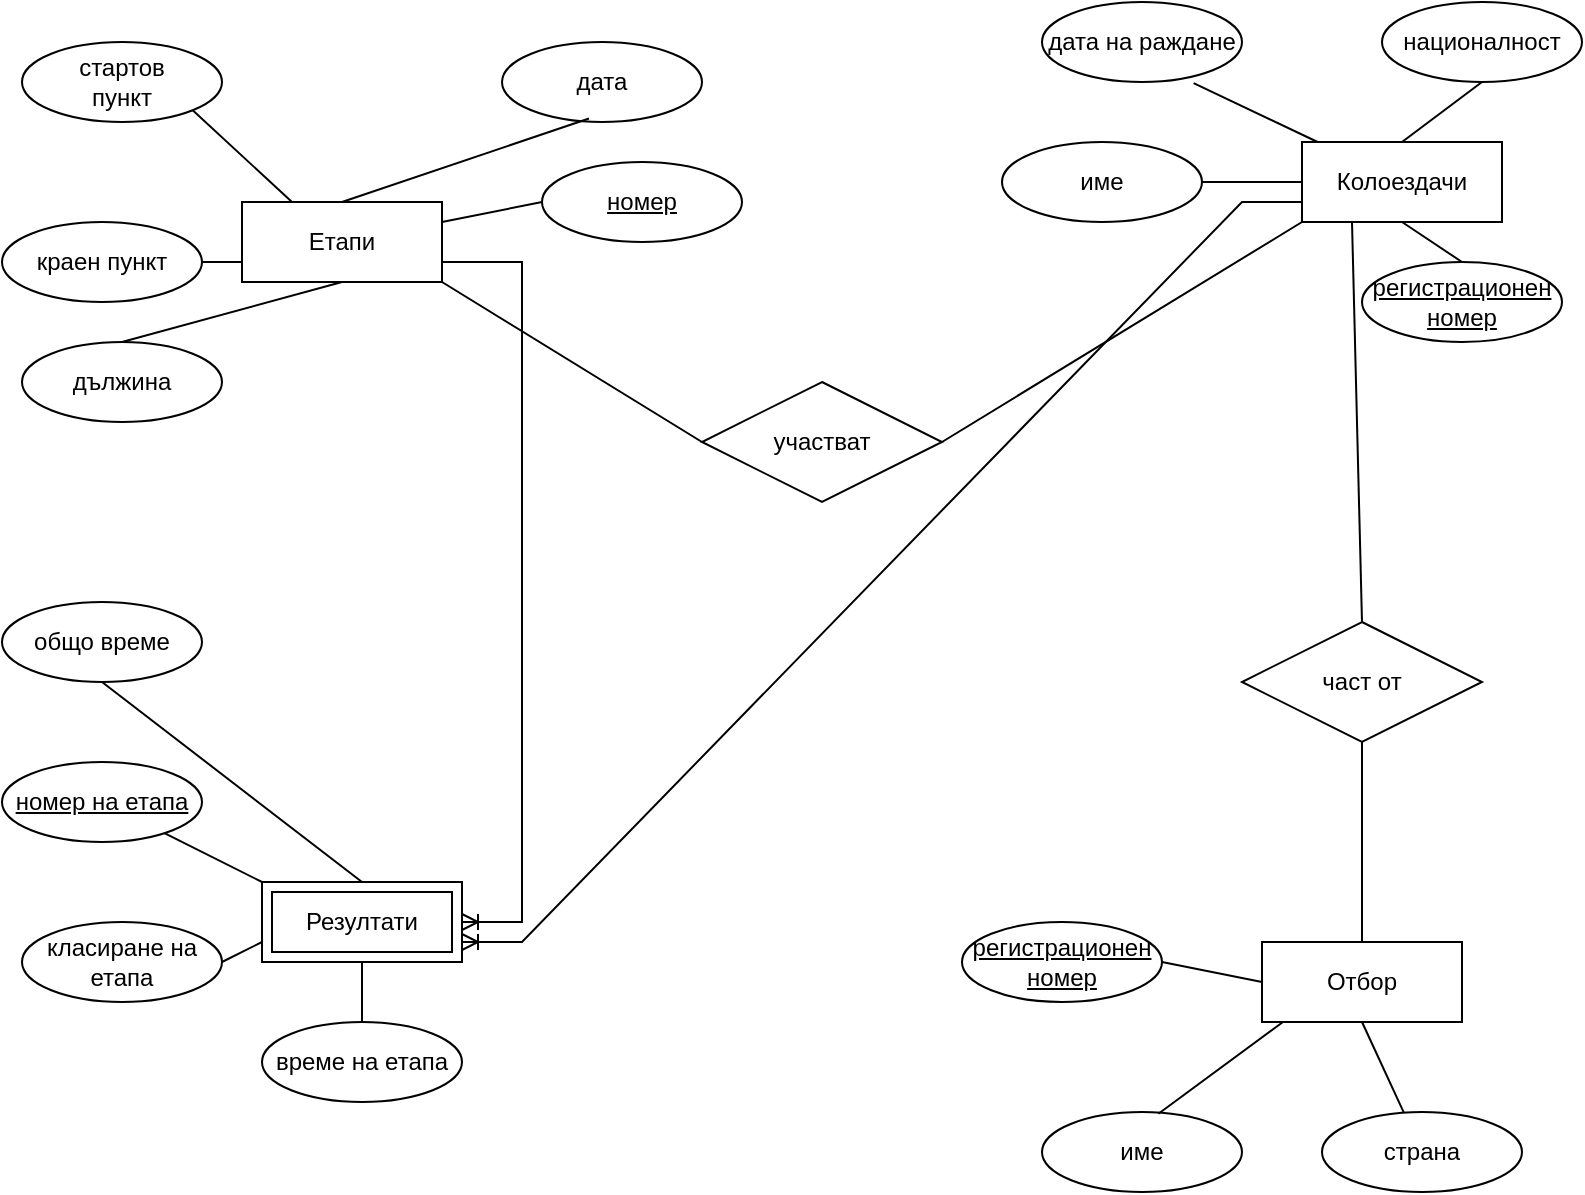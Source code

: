 <mxfile version="24.4.13" type="device">
  <diagram name="Page-1" id="v_siXThTx3_PKxQJEANL">
    <mxGraphModel dx="1546" dy="867" grid="1" gridSize="10" guides="1" tooltips="1" connect="1" arrows="1" fold="1" page="1" pageScale="1" pageWidth="827" pageHeight="1169" math="0" shadow="0">
      <root>
        <mxCell id="0" />
        <mxCell id="1" parent="0" />
        <mxCell id="VzO2mXbsFYCoT9UD0xu1-2" value="Етапи" style="whiteSpace=wrap;html=1;align=center;" parent="1" vertex="1">
          <mxGeometry x="130" y="110" width="100" height="40" as="geometry" />
        </mxCell>
        <mxCell id="VzO2mXbsFYCoT9UD0xu1-3" value="стартов&lt;div&gt;пункт&lt;/div&gt;" style="ellipse;whiteSpace=wrap;html=1;align=center;" parent="1" vertex="1">
          <mxGeometry x="20" y="30" width="100" height="40" as="geometry" />
        </mxCell>
        <mxCell id="VzO2mXbsFYCoT9UD0xu1-4" value="&lt;u&gt;номер&lt;/u&gt;" style="ellipse;whiteSpace=wrap;html=1;align=center;" parent="1" vertex="1">
          <mxGeometry x="280" y="90" width="100" height="40" as="geometry" />
        </mxCell>
        <mxCell id="VzO2mXbsFYCoT9UD0xu1-5" value="дължина" style="ellipse;whiteSpace=wrap;html=1;align=center;" parent="1" vertex="1">
          <mxGeometry x="20" y="180" width="100" height="40" as="geometry" />
        </mxCell>
        <mxCell id="VzO2mXbsFYCoT9UD0xu1-6" value="краен пункт" style="ellipse;whiteSpace=wrap;html=1;align=center;" parent="1" vertex="1">
          <mxGeometry x="10" y="120" width="100" height="40" as="geometry" />
        </mxCell>
        <mxCell id="VzO2mXbsFYCoT9UD0xu1-8" value="дата" style="ellipse;whiteSpace=wrap;html=1;align=center;" parent="1" vertex="1">
          <mxGeometry x="260" y="30" width="100" height="40" as="geometry" />
        </mxCell>
        <mxCell id="VzO2mXbsFYCoT9UD0xu1-11" value="" style="endArrow=none;html=1;rounded=0;entryX=0.435;entryY=0.956;entryDx=0;entryDy=0;entryPerimeter=0;exitX=0.5;exitY=0;exitDx=0;exitDy=0;" parent="1" source="VzO2mXbsFYCoT9UD0xu1-2" target="VzO2mXbsFYCoT9UD0xu1-8" edge="1">
          <mxGeometry relative="1" as="geometry">
            <mxPoint x="290" y="440" as="sourcePoint" />
            <mxPoint x="450" y="440" as="targetPoint" />
          </mxGeometry>
        </mxCell>
        <mxCell id="VzO2mXbsFYCoT9UD0xu1-12" value="" style="endArrow=none;html=1;rounded=0;entryX=0;entryY=0.5;entryDx=0;entryDy=0;exitX=1;exitY=0.25;exitDx=0;exitDy=0;" parent="1" source="VzO2mXbsFYCoT9UD0xu1-2" target="VzO2mXbsFYCoT9UD0xu1-4" edge="1">
          <mxGeometry relative="1" as="geometry">
            <mxPoint x="190" y="120" as="sourcePoint" />
            <mxPoint x="314" y="78" as="targetPoint" />
          </mxGeometry>
        </mxCell>
        <mxCell id="VzO2mXbsFYCoT9UD0xu1-13" value="" style="endArrow=none;html=1;rounded=0;entryX=0.5;entryY=1;entryDx=0;entryDy=0;exitX=0.5;exitY=0;exitDx=0;exitDy=0;" parent="1" source="VzO2mXbsFYCoT9UD0xu1-5" target="VzO2mXbsFYCoT9UD0xu1-2" edge="1">
          <mxGeometry relative="1" as="geometry">
            <mxPoint x="200" y="130" as="sourcePoint" />
            <mxPoint x="324" y="88" as="targetPoint" />
          </mxGeometry>
        </mxCell>
        <mxCell id="VzO2mXbsFYCoT9UD0xu1-16" value="" style="endArrow=none;html=1;rounded=0;exitX=1;exitY=1;exitDx=0;exitDy=0;entryX=0.25;entryY=0;entryDx=0;entryDy=0;" parent="1" source="VzO2mXbsFYCoT9UD0xu1-3" target="VzO2mXbsFYCoT9UD0xu1-2" edge="1">
          <mxGeometry relative="1" as="geometry">
            <mxPoint x="290" y="440" as="sourcePoint" />
            <mxPoint x="150" y="110" as="targetPoint" />
          </mxGeometry>
        </mxCell>
        <mxCell id="VzO2mXbsFYCoT9UD0xu1-18" value="" style="endArrow=none;html=1;rounded=0;exitX=1;exitY=0.5;exitDx=0;exitDy=0;entryX=0;entryY=0.75;entryDx=0;entryDy=0;" parent="1" source="VzO2mXbsFYCoT9UD0xu1-6" target="VzO2mXbsFYCoT9UD0xu1-2" edge="1">
          <mxGeometry relative="1" as="geometry">
            <mxPoint x="290" y="440" as="sourcePoint" />
            <mxPoint x="450" y="440" as="targetPoint" />
          </mxGeometry>
        </mxCell>
        <mxCell id="VzO2mXbsFYCoT9UD0xu1-19" value="Колоездачи" style="whiteSpace=wrap;html=1;align=center;" parent="1" vertex="1">
          <mxGeometry x="660" y="80" width="100" height="40" as="geometry" />
        </mxCell>
        <mxCell id="VzO2mXbsFYCoT9UD0xu1-20" value="националност" style="ellipse;whiteSpace=wrap;html=1;align=center;" parent="1" vertex="1">
          <mxGeometry x="700" y="10" width="100" height="40" as="geometry" />
        </mxCell>
        <mxCell id="VzO2mXbsFYCoT9UD0xu1-21" value="&lt;u&gt;регистрационен номер&lt;/u&gt;" style="ellipse;whiteSpace=wrap;html=1;align=center;" parent="1" vertex="1">
          <mxGeometry x="690" y="140" width="100" height="40" as="geometry" />
        </mxCell>
        <mxCell id="VzO2mXbsFYCoT9UD0xu1-22" value="дата на раждане" style="ellipse;whiteSpace=wrap;html=1;align=center;" parent="1" vertex="1">
          <mxGeometry x="530" y="10" width="100" height="40" as="geometry" />
        </mxCell>
        <mxCell id="VzO2mXbsFYCoT9UD0xu1-23" value="име" style="ellipse;whiteSpace=wrap;html=1;align=center;" parent="1" vertex="1">
          <mxGeometry x="510" y="80" width="100" height="40" as="geometry" />
        </mxCell>
        <mxCell id="VzO2mXbsFYCoT9UD0xu1-24" value="" style="endArrow=none;html=1;rounded=0;entryX=0.5;entryY=1;entryDx=0;entryDy=0;exitX=0.5;exitY=0;exitDx=0;exitDy=0;" parent="1" source="VzO2mXbsFYCoT9UD0xu1-21" target="VzO2mXbsFYCoT9UD0xu1-19" edge="1">
          <mxGeometry relative="1" as="geometry">
            <mxPoint x="450" y="340" as="sourcePoint" />
            <mxPoint x="610" y="340" as="targetPoint" />
          </mxGeometry>
        </mxCell>
        <mxCell id="VzO2mXbsFYCoT9UD0xu1-25" value="" style="endArrow=none;html=1;rounded=0;exitX=0.5;exitY=1;exitDx=0;exitDy=0;entryX=0.5;entryY=0;entryDx=0;entryDy=0;" parent="1" source="VzO2mXbsFYCoT9UD0xu1-20" target="VzO2mXbsFYCoT9UD0xu1-19" edge="1">
          <mxGeometry relative="1" as="geometry">
            <mxPoint x="460" y="350" as="sourcePoint" />
            <mxPoint x="620" y="350" as="targetPoint" />
          </mxGeometry>
        </mxCell>
        <mxCell id="VzO2mXbsFYCoT9UD0xu1-26" value="" style="endArrow=none;html=1;rounded=0;exitX=0.758;exitY=1.015;exitDx=0;exitDy=0;exitPerimeter=0;" parent="1" source="VzO2mXbsFYCoT9UD0xu1-22" target="VzO2mXbsFYCoT9UD0xu1-19" edge="1">
          <mxGeometry relative="1" as="geometry">
            <mxPoint x="470" y="360" as="sourcePoint" />
            <mxPoint x="630" y="360" as="targetPoint" />
          </mxGeometry>
        </mxCell>
        <mxCell id="VzO2mXbsFYCoT9UD0xu1-27" value="" style="endArrow=none;html=1;rounded=0;exitX=1;exitY=0.5;exitDx=0;exitDy=0;entryX=0;entryY=0.5;entryDx=0;entryDy=0;" parent="1" source="VzO2mXbsFYCoT9UD0xu1-23" target="VzO2mXbsFYCoT9UD0xu1-19" edge="1">
          <mxGeometry relative="1" as="geometry">
            <mxPoint x="480" y="370" as="sourcePoint" />
            <mxPoint x="640" y="370" as="targetPoint" />
          </mxGeometry>
        </mxCell>
        <mxCell id="VzO2mXbsFYCoT9UD0xu1-28" value="участват" style="shape=rhombus;perimeter=rhombusPerimeter;whiteSpace=wrap;html=1;align=center;" parent="1" vertex="1">
          <mxGeometry x="360" y="200" width="120" height="60" as="geometry" />
        </mxCell>
        <mxCell id="VzO2mXbsFYCoT9UD0xu1-30" value="" style="endArrow=none;html=1;rounded=0;entryX=0;entryY=1;entryDx=0;entryDy=0;exitX=1;exitY=0.5;exitDx=0;exitDy=0;" parent="1" source="VzO2mXbsFYCoT9UD0xu1-28" target="VzO2mXbsFYCoT9UD0xu1-19" edge="1">
          <mxGeometry relative="1" as="geometry">
            <mxPoint x="490" y="380" as="sourcePoint" />
            <mxPoint x="650" y="380" as="targetPoint" />
          </mxGeometry>
        </mxCell>
        <mxCell id="VzO2mXbsFYCoT9UD0xu1-31" value="" style="endArrow=none;html=1;rounded=0;exitX=1;exitY=1;exitDx=0;exitDy=0;entryX=0;entryY=0.5;entryDx=0;entryDy=0;" parent="1" source="VzO2mXbsFYCoT9UD0xu1-2" target="VzO2mXbsFYCoT9UD0xu1-28" edge="1">
          <mxGeometry relative="1" as="geometry">
            <mxPoint x="500" y="390" as="sourcePoint" />
            <mxPoint x="660" y="390" as="targetPoint" />
          </mxGeometry>
        </mxCell>
        <mxCell id="VzO2mXbsFYCoT9UD0xu1-32" value="част от" style="shape=rhombus;perimeter=rhombusPerimeter;whiteSpace=wrap;html=1;align=center;" parent="1" vertex="1">
          <mxGeometry x="630" y="320" width="120" height="60" as="geometry" />
        </mxCell>
        <mxCell id="VzO2mXbsFYCoT9UD0xu1-33" value="Отбор" style="whiteSpace=wrap;html=1;align=center;" parent="1" vertex="1">
          <mxGeometry x="640" y="480" width="100" height="40" as="geometry" />
        </mxCell>
        <mxCell id="VzO2mXbsFYCoT9UD0xu1-35" value="" style="endArrow=none;html=1;rounded=0;exitX=0.25;exitY=1;exitDx=0;exitDy=0;entryX=0.5;entryY=0;entryDx=0;entryDy=0;" parent="1" source="VzO2mXbsFYCoT9UD0xu1-19" target="VzO2mXbsFYCoT9UD0xu1-32" edge="1">
          <mxGeometry relative="1" as="geometry">
            <mxPoint x="680" y="180" as="sourcePoint" />
            <mxPoint x="670" y="400" as="targetPoint" />
          </mxGeometry>
        </mxCell>
        <mxCell id="VzO2mXbsFYCoT9UD0xu1-36" value="" style="endArrow=none;html=1;rounded=0;exitX=0.5;exitY=1;exitDx=0;exitDy=0;entryX=0.5;entryY=0;entryDx=0;entryDy=0;" parent="1" source="VzO2mXbsFYCoT9UD0xu1-32" target="VzO2mXbsFYCoT9UD0xu1-33" edge="1">
          <mxGeometry relative="1" as="geometry">
            <mxPoint x="690" y="190" as="sourcePoint" />
            <mxPoint x="680" y="410" as="targetPoint" />
          </mxGeometry>
        </mxCell>
        <mxCell id="VzO2mXbsFYCoT9UD0xu1-37" value="регистрационен номер" style="ellipse;whiteSpace=wrap;html=1;align=center;fontStyle=4;" parent="1" vertex="1">
          <mxGeometry x="490" y="470" width="100" height="40" as="geometry" />
        </mxCell>
        <mxCell id="VzO2mXbsFYCoT9UD0xu1-39" value="име" style="ellipse;whiteSpace=wrap;html=1;align=center;" parent="1" vertex="1">
          <mxGeometry x="530" y="565" width="100" height="40" as="geometry" />
        </mxCell>
        <mxCell id="VzO2mXbsFYCoT9UD0xu1-40" value="страна" style="ellipse;whiteSpace=wrap;html=1;align=center;" parent="1" vertex="1">
          <mxGeometry x="670" y="565" width="100" height="40" as="geometry" />
        </mxCell>
        <mxCell id="VzO2mXbsFYCoT9UD0xu1-41" value="" style="endArrow=none;html=1;rounded=0;entryX=0;entryY=0.5;entryDx=0;entryDy=0;exitX=1;exitY=0.5;exitDx=0;exitDy=0;" parent="1" source="VzO2mXbsFYCoT9UD0xu1-37" target="VzO2mXbsFYCoT9UD0xu1-33" edge="1">
          <mxGeometry relative="1" as="geometry">
            <mxPoint x="470" y="480" as="sourcePoint" />
            <mxPoint x="630" y="480" as="targetPoint" />
          </mxGeometry>
        </mxCell>
        <mxCell id="VzO2mXbsFYCoT9UD0xu1-43" value="" style="endArrow=none;html=1;rounded=0;entryX=0.105;entryY=1;entryDx=0;entryDy=0;entryPerimeter=0;exitX=0.582;exitY=0.022;exitDx=0;exitDy=0;exitPerimeter=0;" parent="1" source="VzO2mXbsFYCoT9UD0xu1-39" target="VzO2mXbsFYCoT9UD0xu1-33" edge="1">
          <mxGeometry relative="1" as="geometry">
            <mxPoint x="490" y="660" as="sourcePoint" />
            <mxPoint x="650" y="660" as="targetPoint" />
          </mxGeometry>
        </mxCell>
        <mxCell id="VzO2mXbsFYCoT9UD0xu1-44" value="" style="endArrow=none;html=1;rounded=0;entryX=0.5;entryY=1;entryDx=0;entryDy=0;" parent="1" source="VzO2mXbsFYCoT9UD0xu1-40" target="VzO2mXbsFYCoT9UD0xu1-33" edge="1">
          <mxGeometry relative="1" as="geometry">
            <mxPoint x="470" y="480" as="sourcePoint" />
            <mxPoint x="630" y="480" as="targetPoint" />
          </mxGeometry>
        </mxCell>
        <mxCell id="VzO2mXbsFYCoT9UD0xu1-45" value="Резултати" style="shape=ext;margin=3;double=1;whiteSpace=wrap;html=1;align=center;" parent="1" vertex="1">
          <mxGeometry x="140" y="450" width="100" height="40" as="geometry" />
        </mxCell>
        <mxCell id="VzO2mXbsFYCoT9UD0xu1-46" value="номер на етапа" style="ellipse;whiteSpace=wrap;html=1;align=center;fontStyle=4;" parent="1" vertex="1">
          <mxGeometry x="10" y="390" width="100" height="40" as="geometry" />
        </mxCell>
        <mxCell id="VzO2mXbsFYCoT9UD0xu1-47" value="класиране на етапа" style="ellipse;whiteSpace=wrap;html=1;align=center;" parent="1" vertex="1">
          <mxGeometry x="20" y="470" width="100" height="40" as="geometry" />
        </mxCell>
        <mxCell id="VzO2mXbsFYCoT9UD0xu1-48" value="време на етапа" style="ellipse;whiteSpace=wrap;html=1;align=center;" parent="1" vertex="1">
          <mxGeometry x="140" y="520" width="100" height="40" as="geometry" />
        </mxCell>
        <mxCell id="VzO2mXbsFYCoT9UD0xu1-49" value="общо време" style="ellipse;whiteSpace=wrap;html=1;align=center;" parent="1" vertex="1">
          <mxGeometry x="10" y="310" width="100" height="40" as="geometry" />
        </mxCell>
        <mxCell id="VzO2mXbsFYCoT9UD0xu1-50" value="" style="endArrow=none;html=1;rounded=0;exitX=0.5;exitY=1;exitDx=0;exitDy=0;entryX=0.5;entryY=0;entryDx=0;entryDy=0;" parent="1" source="VzO2mXbsFYCoT9UD0xu1-49" target="VzO2mXbsFYCoT9UD0xu1-45" edge="1">
          <mxGeometry relative="1" as="geometry">
            <mxPoint x="290" y="450" as="sourcePoint" />
            <mxPoint x="450" y="450" as="targetPoint" />
          </mxGeometry>
        </mxCell>
        <mxCell id="VzO2mXbsFYCoT9UD0xu1-52" value="" style="endArrow=none;html=1;rounded=0;entryX=0;entryY=0;entryDx=0;entryDy=0;" parent="1" source="VzO2mXbsFYCoT9UD0xu1-46" target="VzO2mXbsFYCoT9UD0xu1-45" edge="1">
          <mxGeometry relative="1" as="geometry">
            <mxPoint x="290" y="450" as="sourcePoint" />
            <mxPoint x="450" y="450" as="targetPoint" />
          </mxGeometry>
        </mxCell>
        <mxCell id="VzO2mXbsFYCoT9UD0xu1-53" value="" style="endArrow=none;html=1;rounded=0;exitX=1;exitY=0.5;exitDx=0;exitDy=0;entryX=0;entryY=0.75;entryDx=0;entryDy=0;" parent="1" source="VzO2mXbsFYCoT9UD0xu1-47" target="VzO2mXbsFYCoT9UD0xu1-45" edge="1">
          <mxGeometry relative="1" as="geometry">
            <mxPoint x="290" y="450" as="sourcePoint" />
            <mxPoint x="450" y="450" as="targetPoint" />
          </mxGeometry>
        </mxCell>
        <mxCell id="VzO2mXbsFYCoT9UD0xu1-54" value="" style="endArrow=none;html=1;rounded=0;exitX=0.5;exitY=1;exitDx=0;exitDy=0;entryX=0.5;entryY=0;entryDx=0;entryDy=0;" parent="1" source="VzO2mXbsFYCoT9UD0xu1-45" target="VzO2mXbsFYCoT9UD0xu1-48" edge="1">
          <mxGeometry relative="1" as="geometry">
            <mxPoint x="290" y="450" as="sourcePoint" />
            <mxPoint x="450" y="450" as="targetPoint" />
          </mxGeometry>
        </mxCell>
        <mxCell id="VzO2mXbsFYCoT9UD0xu1-57" value="" style="edgeStyle=entityRelationEdgeStyle;fontSize=12;html=1;endArrow=ERoneToMany;rounded=0;exitX=1;exitY=0.75;exitDx=0;exitDy=0;" parent="1" source="VzO2mXbsFYCoT9UD0xu1-2" target="VzO2mXbsFYCoT9UD0xu1-45" edge="1">
          <mxGeometry width="100" height="100" relative="1" as="geometry">
            <mxPoint x="320" y="460" as="sourcePoint" />
            <mxPoint x="420" y="360" as="targetPoint" />
          </mxGeometry>
        </mxCell>
        <mxCell id="VzO2mXbsFYCoT9UD0xu1-59" value="" style="edgeStyle=entityRelationEdgeStyle;fontSize=12;html=1;endArrow=ERoneToMany;rounded=0;exitX=0;exitY=0.75;exitDx=0;exitDy=0;entryX=1;entryY=0.75;entryDx=0;entryDy=0;" parent="1" source="VzO2mXbsFYCoT9UD0xu1-19" target="VzO2mXbsFYCoT9UD0xu1-45" edge="1">
          <mxGeometry width="100" height="100" relative="1" as="geometry">
            <mxPoint x="390" y="460" as="sourcePoint" />
            <mxPoint x="490" y="360" as="targetPoint" />
          </mxGeometry>
        </mxCell>
      </root>
    </mxGraphModel>
  </diagram>
</mxfile>
